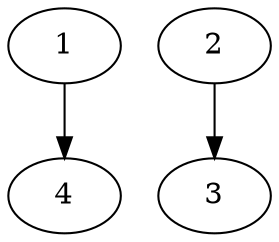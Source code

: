 // DAG automatically generated by daggen at Fri May 24 12:57:41 2024
// daggen-master/daggen -n 4 --fat 0.5 --density 0.5 --regular 0.5 --jump 2 --minalpha 20 --maxalpha 50 --dot -o dags_dot_4/sim_2.dot 
digraph G {
  1 [size="18032005674", alpha="23.02"]
  1 -> 4 [size ="301989888"]
  2 [size="28991029248", alpha="29.05"]
  2 -> 3 [size ="75497472"]
  3 [size="91257148272", alpha="23.85"]
  4 [size="174020723460", alpha="24.60"]
}
